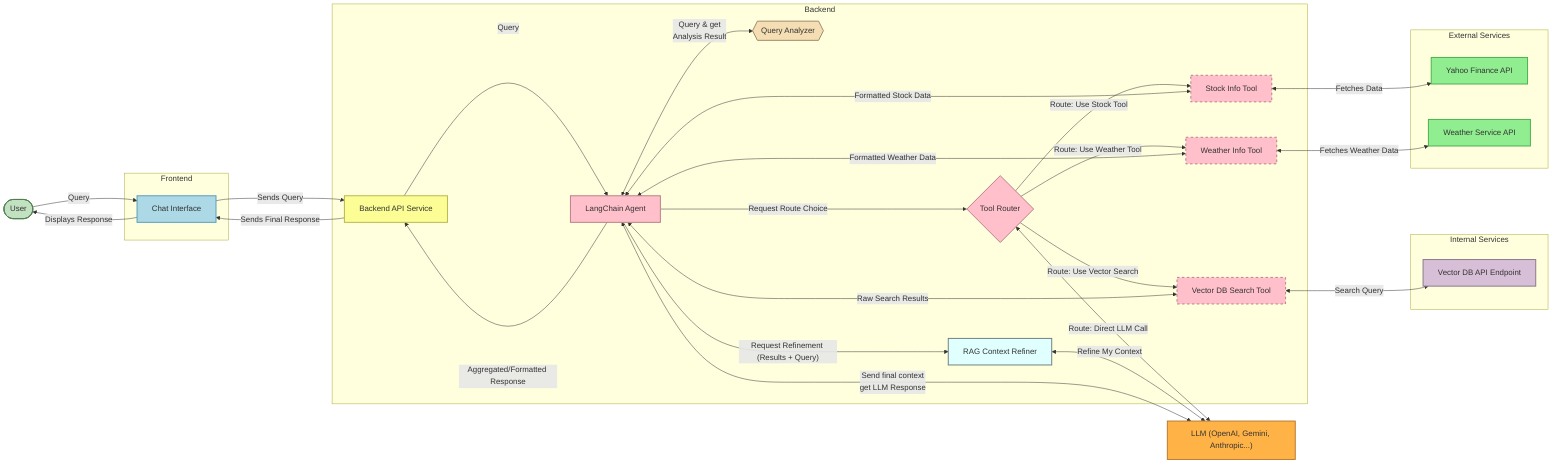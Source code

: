 %%{
  init: {
    'theme': 'base',
    'themeVariables': {
      'fontFamily': 'Comic Sans MS, cursive',
      'fontSize': '16px',
      'primaryColor': '#FDFD96',        # Light Yellow (Backend Core)
      'nodeBorder': '#383838',
      'lineColor': '#555',
      'primaryTextColor': '#333',
      'secondaryColor': '#ADD8E6',      # Light Blue (UI)
      'tertiaryColor': '#FFB347',       # Light Orange (LLM)
      'quadraryColor': '#FFC0CB',       # Pink (Agent/Tools/Router)
      'quinaryColor': '#90EE90',        # Light Green (External APIs)
      'senaryColor': '#F5DEB3',         # Wheat (Analyzer)
      'septenaryColor': '#D8BFD8',       # Thistle (Internal Services/APIs)
      'octonaryColor': '#E0FFFF'         # Light Cyan (Refiner)
    }
  }
}%%
graph LR;

    %% Define Styles
    classDef userStyle fill:#C1E1C1,stroke:#508050,stroke-width:2px;
    classDef uiStyle fill:#ADD8E6,stroke:#5A9FB8,stroke-width:2px;
    classDef backendStyle fill:#FDFD96,stroke:#B8B84E,stroke-width:2px;
    classDef agentStyle fill:#FFC0CB,stroke:#B88088,stroke-width:2px;
    classDef routerStyle fill:#FFC0CB,stroke:#B88088,stroke-width:2px;
    classDef toolStyle fill:#FFC0CB,stroke:#B88088,stroke-width:2px,stroke-dasharray: 5 5;
    classDef analyzerStyle fill:#F5DEB3,stroke:#A08A65,stroke-width:2px;
    classDef llmStyle fill:#FFB347,stroke:#B87A30,stroke-width:2px;
    classDef externalApiStyle fill:#90EE90,stroke:#4CAF50,stroke-width:2px;
    classDef internalApiStyle fill:#D8BFD8,stroke:#8A7A8A,stroke-width:2px;
    classDef refinerStyle fill:#E0FFFF,stroke:#708080,stroke-width:2px;

    %% Define Top-Level Nodes and Core Subgraphs
    User([User]):::userStyle;

    subgraph Frontend
        %% Direction Top-to-Bottom
        direction TB
        UI[Chat Interface]:::uiStyle;
    end

    subgraph Backend
        %% Direction Top-to-Bottom
        direction TB
        BackendService[Backend API Service]:::backendStyle;
        Agent[LangChain Agent]:::agentStyle;
        %% Hexagon shape for Analyzer
        QueryAnalyzer{{Query Analyzer}}:::analyzerStyle;
        %% Rhombus shape for Router
        ToolRouter{Tool Router}:::routerStyle;
        StockTool[Stock Info Tool]:::toolStyle;
        WeatherTool[Weather Info Tool]:::toolStyle;
        VectorDBSearchTool[Vector DB Search Tool]:::toolStyle;
        %% Node for RAG Context Refinement
        RAGContextRefiner[RAG Context Refiner]:::refinerStyle;
    end

    %% Define Internal Services Subgraph
    subgraph Internal Services
        %% Direction Top-to-Bottom
        direction TB
        VectorDBAPI[Vector DB API Endpoint]:::internalApiStyle;
    end

    %% Define External Services Subgraph
    subgraph External Services
        %% Direction Top-to-Bottom
        direction TB
        YahooAPI[Yahoo Finance API]:::externalApiStyle;
        WeatherAPI[Weather Service API]:::externalApiStyle;
    end

    %% Define Single LLM Node (Intended Lower Placement)
    %% Renamed to reflect multiple potential providers
    LLM["LLM (OpenAI, Gemini, Anthropic...)"]:::llmStyle;


    %% --- Define Flows ---

    %% Attempt to force Service Subgraphs and LLM lower using invisible links from Agent
    Agent ~~~ VectorDBAPI;
    Agent ~~~ YahooAPI;
    Agent ~~~ WeatherAPI;
    Agent ~~~ LLM;

    %% Core Flow (User -> UI -> Backend)
    User -- Query --> UI;
    UI -- Sends Query --> BackendService;
    BackendService -- Query --> Agent;

    %% Agent Interaction with Analyzer and Router
    Agent <-- Query & get <BR>Analysis Result --> QueryAnalyzer;
    
    Agent --Request Route Choice---> ToolRouter;

    %% Tool Router Directs Traffic to Tools or the single LLM
    ToolRouter -- Route: Use Stock Tool --> StockTool;
    ToolRouter -- Route: Use Weather Tool --> WeatherTool;
    ToolRouter -- Route: Use Vector Search --> VectorDBSearchTool;
    %% Route points to the single LLM node
    ToolRouter <-- Route: Direct LLM Call --> LLM;

    %% Tool Interactions with External/Internal Services
    StockTool <-- Fetches Data --> YahooAPI;
    
    WeatherTool <-- Fetches Weather Data --> WeatherAPI;

    VectorDBSearchTool <-- Search Query --> VectorDBAPI;
    

    %% Responses back to Agent (Direct paths)
    StockTool <-- Formatted Stock Data --> Agent;
    WeatherTool <-- Formatted Weather Data --> Agent;
    %% LLM response for the direct call path
    LLM <-- Send final context<br> get LLM Response --> Agent;

    %% >> RAG Refinement Path << (Only when Vector DB Search Tool is used)
    %% 1. Vector DB Tool sends results back to Agent
    VectorDBSearchTool <-- Raw Search Results --> Agent;
    %% 2. Agent triggers Refinement Step
    Agent -- Request Refinement (Results + Query) --> RAGContextRefiner;
    %% 3. Refiner uses the LLM
    RAGContextRefiner <-- Refine My Context --> LLM;
    
    
    %% >> End RAG Refinement Path <<

    %% Final Response Flow (Agent -> Backend -> UI -> User)
    %% Agent uses results (potentially refined)
    Agent -- Aggregated/Formatted Response --> BackendService;
    BackendService -- Sends Final Response --> UI;
    UI -- Displays Response --> User;

    %% Apply curved lines
    linkStyle default interpolate basis